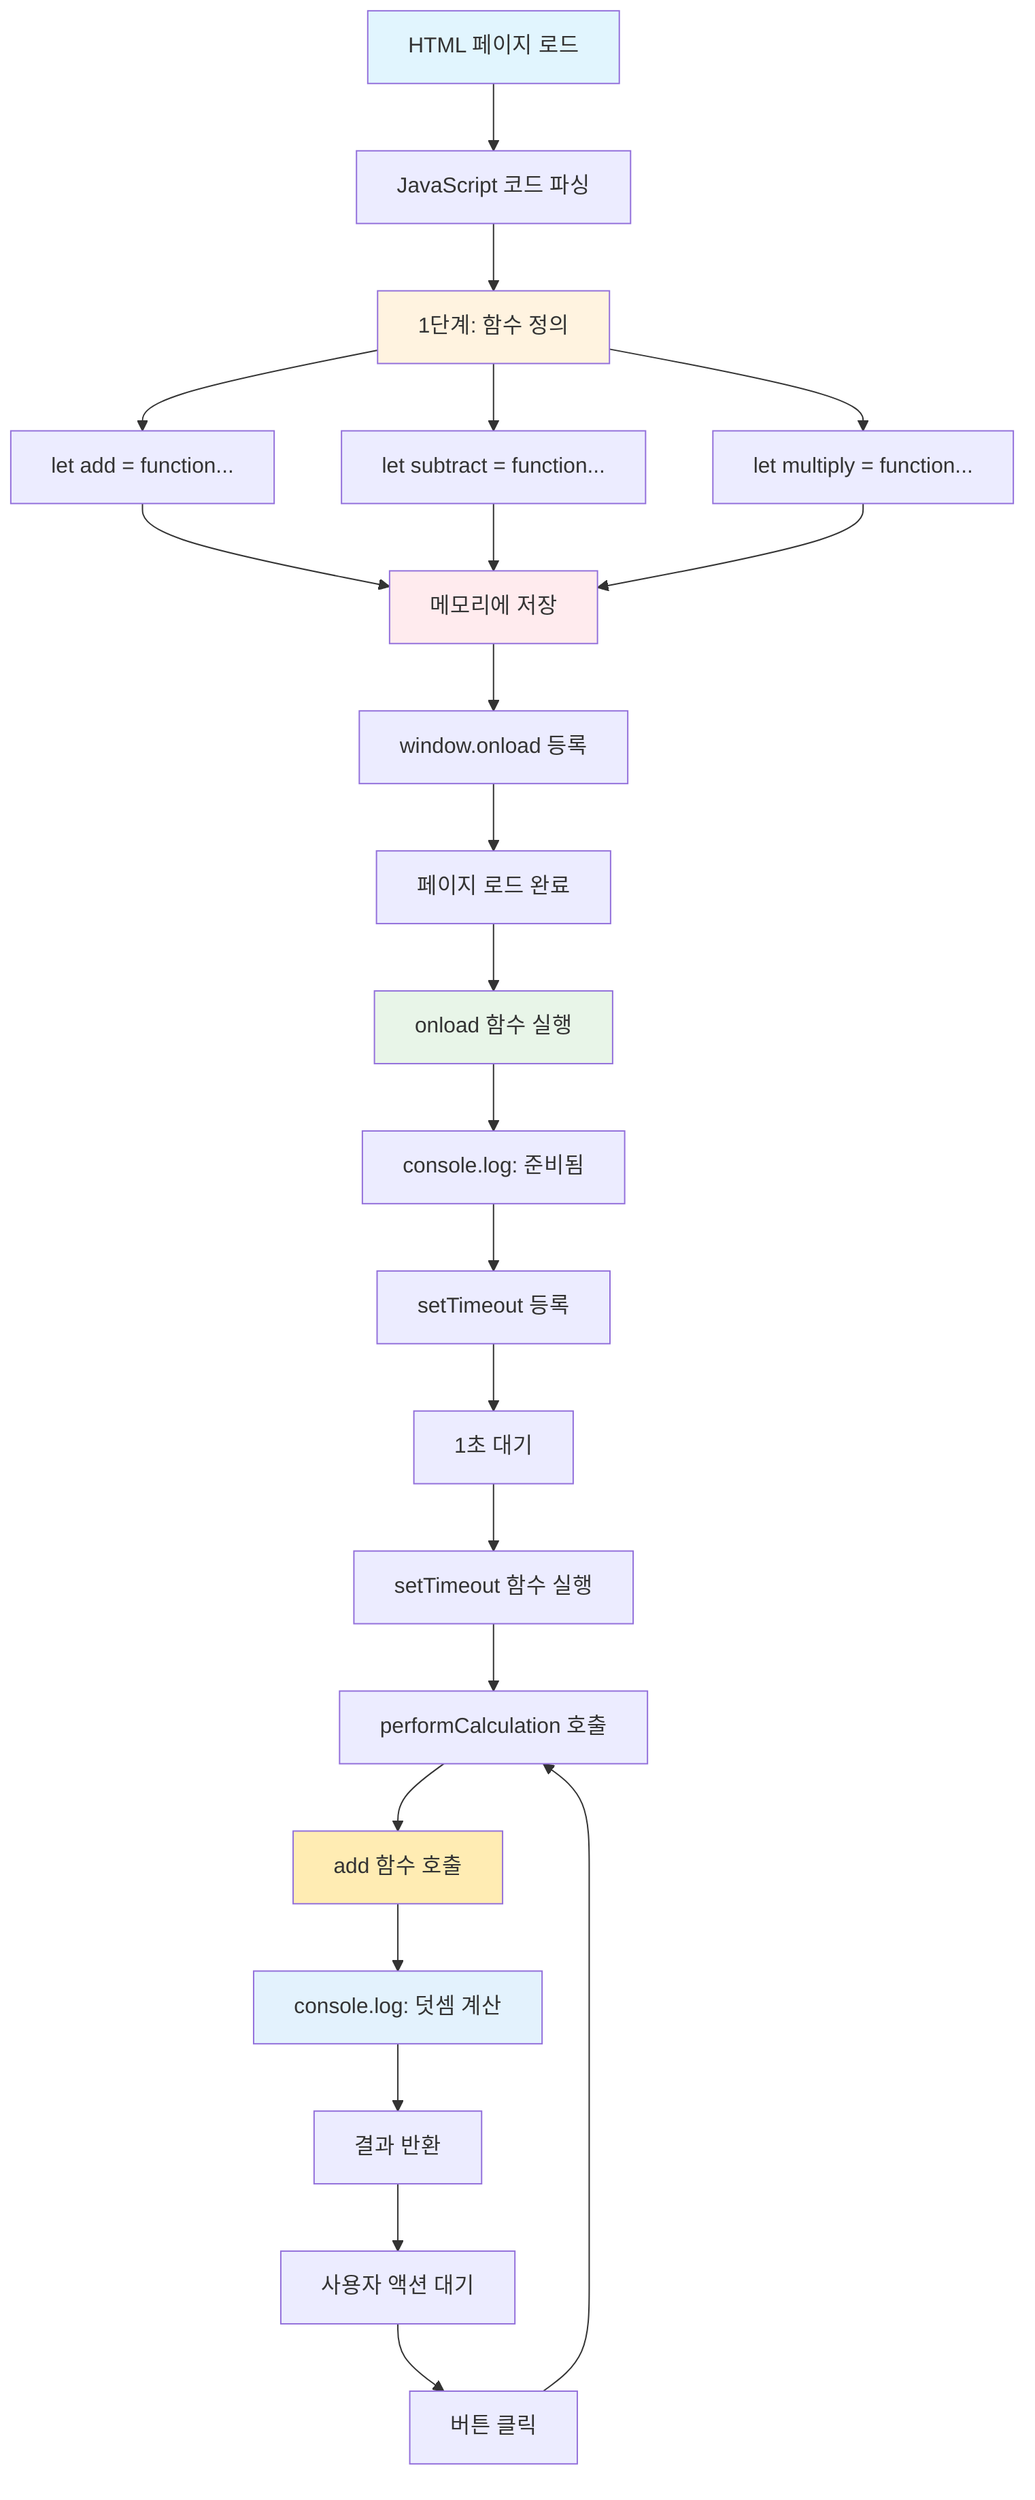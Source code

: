 flowchart TD
    A[HTML 페이지 로드] --> B[JavaScript 코드 파싱]
    
    B --> C[1단계: 함수 정의]
    C --> C1[let add = function...]
    C --> C2[let subtract = function...]
    C --> C3[let multiply = function...]
    
    C1 --> D[메모리에 저장]
    C2 --> D
    C3 --> D
    
    D --> E[window.onload 등록]
    E --> F[페이지 로드 완료]
    
    F --> G[onload 함수 실행]
    G --> H[console.log: 준비됨]
    
    H --> I[setTimeout 등록]
    I --> J[1초 대기]
    
    J --> K[setTimeout 함수 실행]
    K --> L[performCalculation 호출]
    
    L --> M[add 함수 호출]
    M --> N[console.log: 덧셈 계산]
    N --> O[결과 반환]
    
    O --> P[사용자 액션 대기]
    P --> Q[버튼 클릭]
    Q --> L
    
    style A fill:#e1f5fe
    style C fill:#fff3e0
    style D fill:#ffebee
    style G fill:#e8f5e8
    style M fill:#ffecb3
    style N fill:#e3f2fd